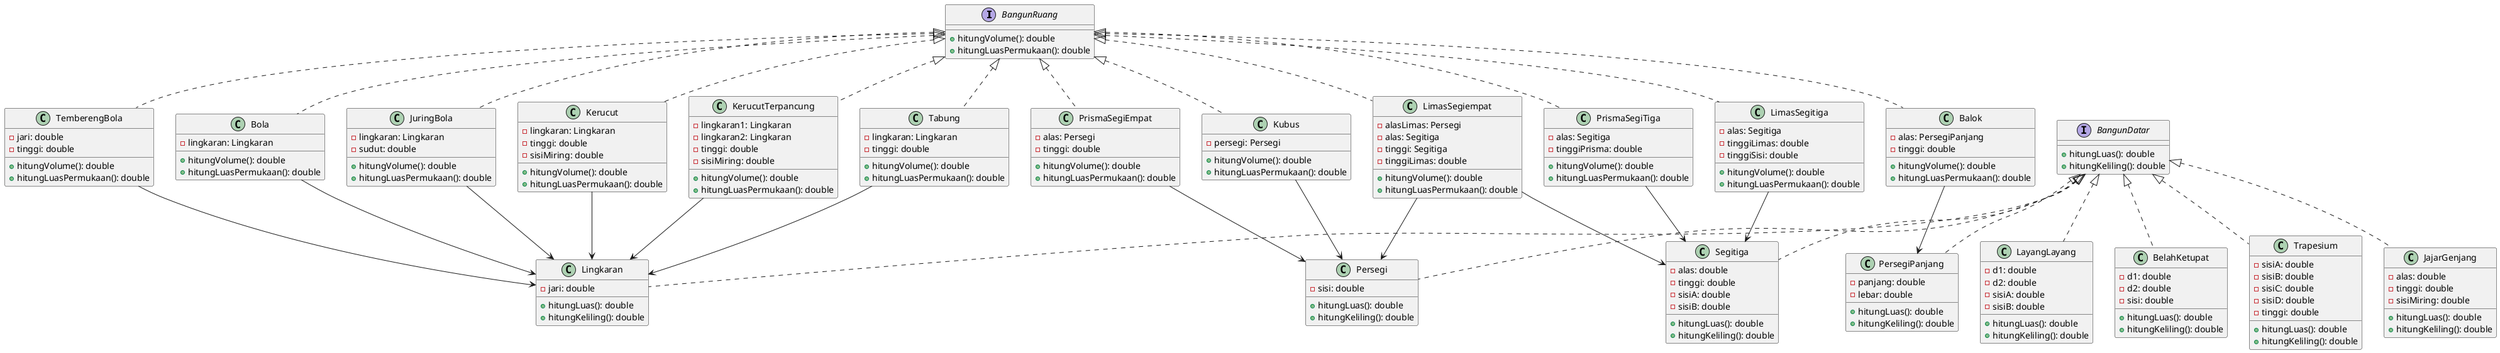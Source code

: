 @startuml

' Interfaces
interface BangunRuang {
+hitungVolume(): double
+hitungLuasPermukaan(): double
}

interface BangunDatar {
+hitungLuas(): double
+hitungKeliling(): double
}

' Bangun Datar Classes
class Lingkaran {
-jari: double
+hitungLuas(): double
+hitungKeliling(): double
}
class Persegi {
-sisi: double
+hitungLuas(): double
+hitungKeliling(): double
}

class PersegiPanjang {
-panjang: double
-lebar: double
+hitungLuas(): double
+hitungKeliling(): double
}



class Segitiga {
-alas: double
-tinggi: double
-sisiA: double
-sisiB: double
+hitungLuas(): double
+hitungKeliling(): double
}

class LayangLayang {
-d1: double
-d2: double
-sisiA: double
-sisiB: double
+hitungLuas(): double
+hitungKeliling(): double
}

class BelahKetupat {
-d1: double
-d2: double
-sisi: double
+hitungLuas(): double
+hitungKeliling(): double
}

class Trapesium {
-sisiA: double
-sisiB: double
-sisiC: double
-sisiD: double
-tinggi: double
+hitungLuas(): double
+hitungKeliling(): double
}

class JajarGenjang {
-alas: double
-tinggi: double
-sisiMiring: double
+hitungLuas(): double
+hitungKeliling(): double
}

' Bangun Ruang Classes
class Balok {
-alas: PersegiPanjang
-tinggi: double
+hitungVolume(): double
+hitungLuasPermukaan(): double
}

class Bola {
-lingkaran: Lingkaran
+hitungVolume(): double
+hitungLuasPermukaan(): double
}

class JuringBola {
-lingkaran: Lingkaran
-sudut: double
+hitungVolume(): double
+hitungLuasPermukaan(): double
}

class Kerucut {
-lingkaran: Lingkaran
-tinggi: double
-sisiMiring: double
+hitungVolume(): double
+hitungLuasPermukaan(): double
}

class KerucutTerpancung {
-lingkaran1: Lingkaran
-lingkaran2: Lingkaran
-tinggi: double
-sisiMiring: double
+hitungVolume(): double
+hitungLuasPermukaan(): double
}

class Kubus {
-persegi: Persegi
+hitungVolume(): double
+hitungLuasPermukaan(): double
}

class LimasSegiempat {
-alasLimas: Persegi
-alas: Segitiga
-tinggi: Segitiga
-tinggiLimas: double
+hitungVolume(): double
+hitungLuasPermukaan(): double
}

class LimasSegitiga {
-alas: Segitiga
-tinggiLimas: double
-tinggiSisi: double
+hitungVolume(): double
+hitungLuasPermukaan(): double
}

class PrismaSegiEmpat {
-alas: Persegi
-tinggi: double
+hitungVolume(): double
+hitungLuasPermukaan(): double
}

class PrismaSegiTiga {
-alas: Segitiga
-tinggiPrisma: double
+hitungVolume(): double
+hitungLuasPermukaan(): double
}

class Tabung {
-lingkaran: Lingkaran
-tinggi: double
+hitungVolume(): double
+hitungLuasPermukaan(): double
}

class TemberengBola {
-jari: double
-tinggi: double
+hitungVolume(): double
+hitungLuasPermukaan(): double
}

' Implementations
BangunDatar <|.. Persegi
BangunDatar <|.. PersegiPanjang
BangunDatar <|.. Lingkaran
BangunDatar <|.. Segitiga
BangunDatar <|.. LayangLayang
BangunDatar <|.. BelahKetupat
BangunDatar <|.. Trapesium
BangunDatar <|.. JajarGenjang

BangunRuang <|.. Balok
BangunRuang <|.. Bola
BangunRuang <|.. JuringBola
BangunRuang <|.. Kerucut
BangunRuang <|.. KerucutTerpancung
BangunRuang <|.. Kubus
BangunRuang <|.. LimasSegiempat
BangunRuang <|.. LimasSegitiga
BangunRuang <|.. PrismaSegiEmpat
BangunRuang <|.. PrismaSegiTiga
BangunRuang <|.. Tabung
BangunRuang <|.. TemberengBola

' Composition
Balok --> PersegiPanjang
Bola --> Lingkaran
JuringBola --> Lingkaran
Kerucut --> Lingkaran
KerucutTerpancung --> Lingkaran
Kubus --> Persegi
LimasSegiempat --> Persegi
LimasSegiempat --> Segitiga
LimasSegitiga --> Segitiga
PrismaSegiEmpat --> Persegi
PrismaSegiTiga --> Segitiga
Tabung --> Lingkaran
TemberengBola --> Lingkaran